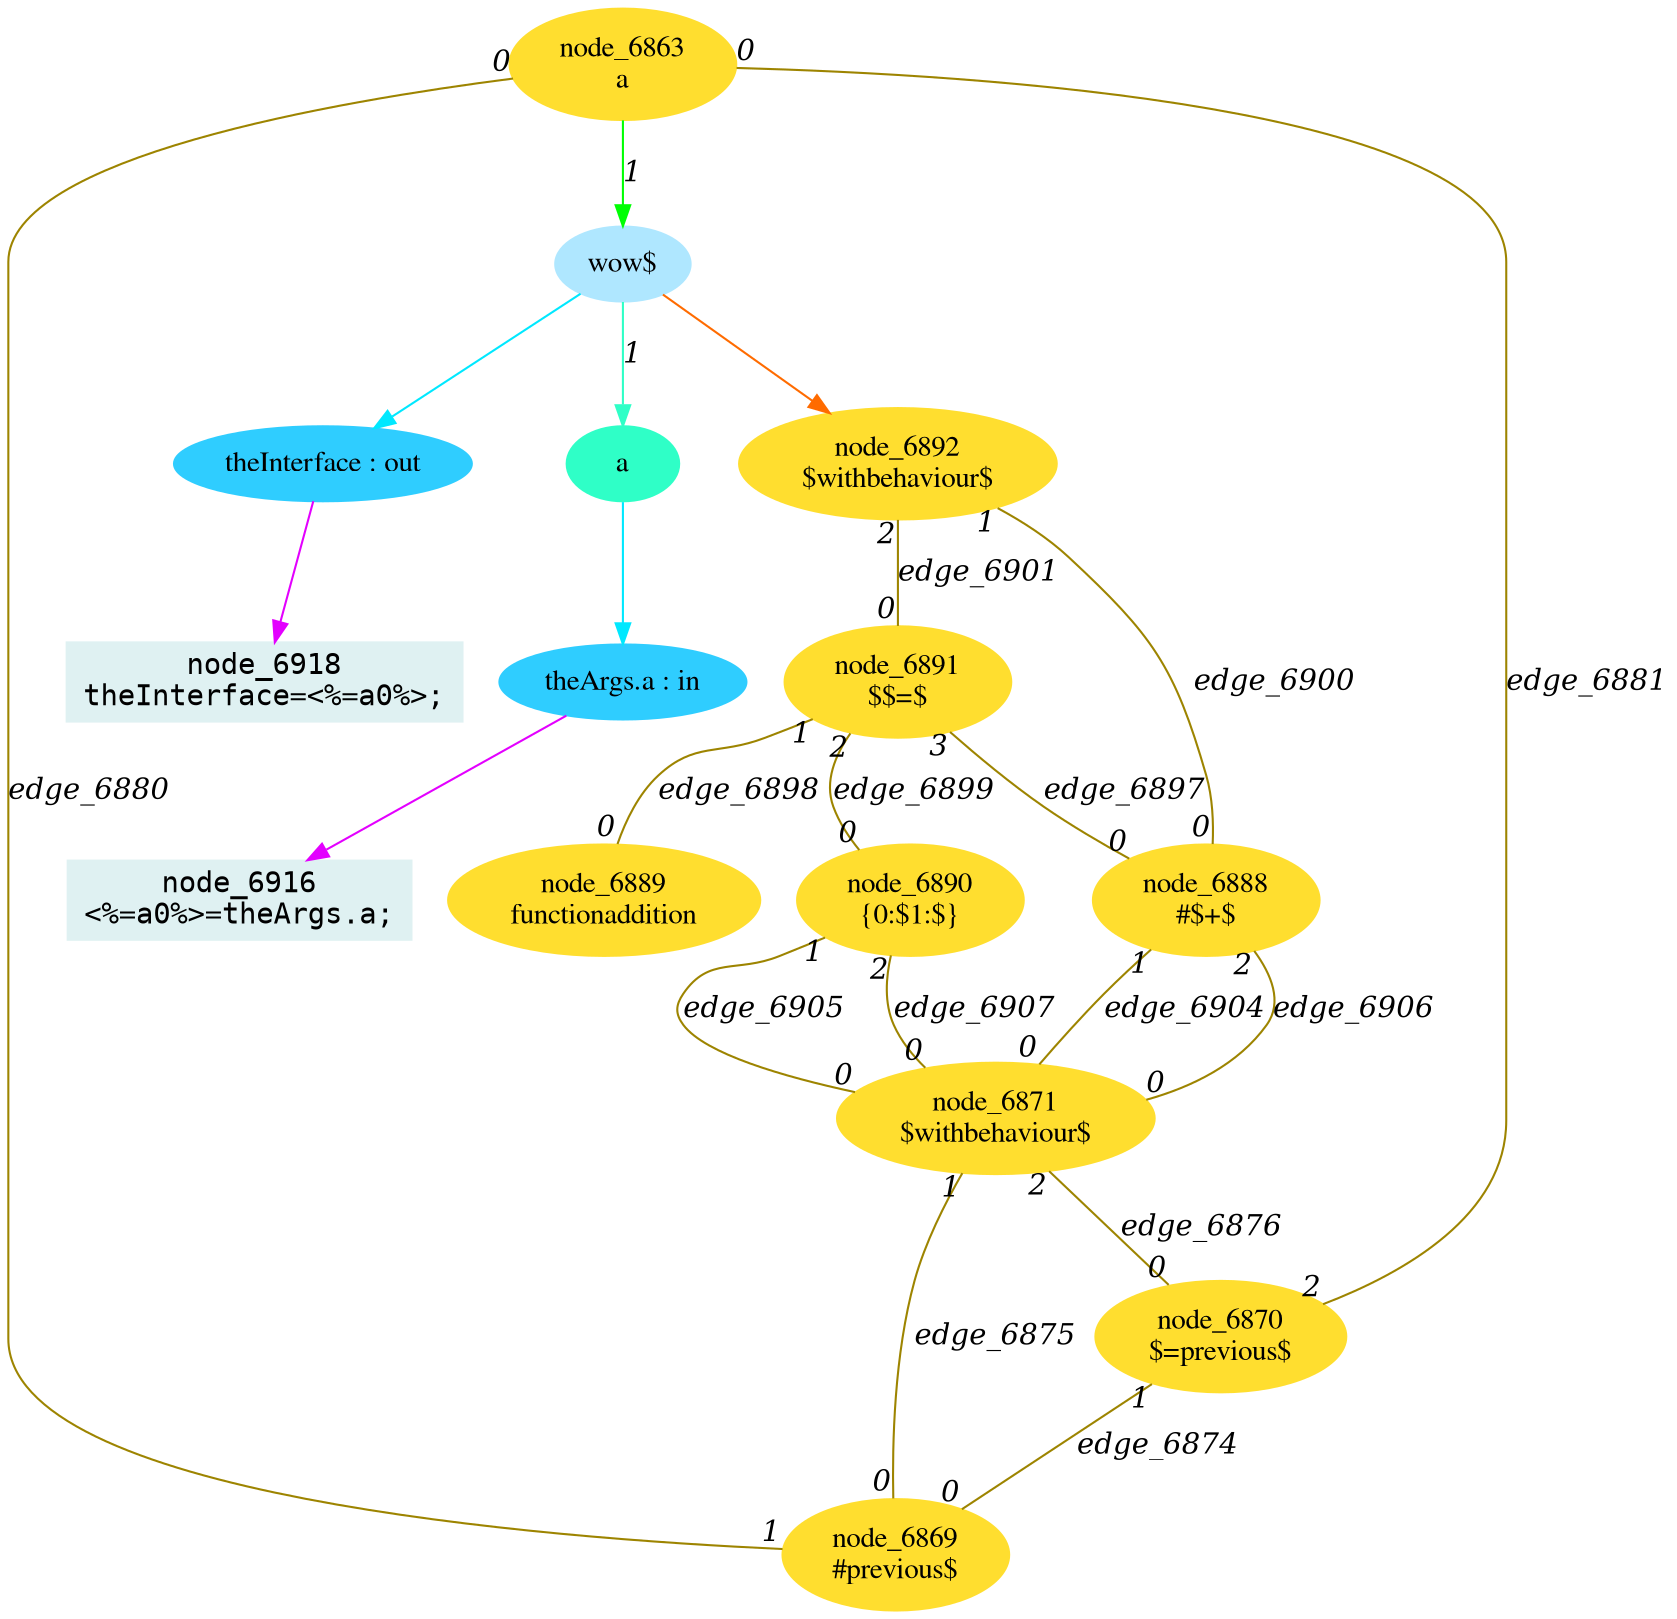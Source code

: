 digraph g{node_6863 [shape="ellipse", style="filled", color="#ffde2f", fontname="Times", label="node_6863
a" ]
node_6869 [shape="ellipse", style="filled", color="#ffde2f", fontname="Times", label="node_6869
#previous$" ]
node_6870 [shape="ellipse", style="filled", color="#ffde2f", fontname="Times", label="node_6870
$=previous$" ]
node_6871 [shape="ellipse", style="filled", color="#ffde2f", fontname="Times", label="node_6871
$withbehaviour$" ]
node_6888 [shape="ellipse", style="filled", color="#ffde2f", fontname="Times", label="node_6888
#$+$" ]
node_6889 [shape="ellipse", style="filled", color="#ffde2f", fontname="Times", label="node_6889
functionaddition" ]
node_6890 [shape="ellipse", style="filled", color="#ffde2f", fontname="Times", label="node_6890
{0:$1:$}" ]
node_6891 [shape="ellipse", style="filled", color="#ffde2f", fontname="Times", label="node_6891
$$=$" ]
node_6892 [shape="ellipse", style="filled", color="#ffde2f", fontname="Times", label="node_6892
$withbehaviour$" ]
node_6916 [shape="box", style="filled", color="#dff1f2", fontname="Courier", label="node_6916
<%=a0%>=theArgs.a;
" ]
node_6918 [shape="box", style="filled", color="#dff1f2", fontname="Courier", label="node_6918
theInterface=<%=a0%>;
" ]
node_6614 [shape="ellipse", style="filled", color="#afe7ff", fontname="Times", label="wow$" ]
node_6697 [shape="ellipse", style="filled", color="#2fffc7", fontname="Times", label="a" ]
node_6698 [shape="ellipse", style="filled", color="#2fcdff", fontname="Times", label="theArgs.a : in" ]
node_6702 [shape="ellipse", style="filled", color="#2fcdff", fontname="Times", label="theInterface : out" ]
node_6614 -> node_6892 [dir=forward, arrowHead=normal, fontname="Times-Italic", arrowsize=1, color="#ff6b00", label="",  headlabel="", taillabel="" ]
node_6863 -> node_6614 [dir=forward, arrowHead=normal, fontname="Times-Italic", arrowsize=1, color="#00ff03", label="1",  headlabel="", taillabel="" ]
node_6614 -> node_6697 [dir=forward, arrowHead=normal, fontname="Times-Italic", arrowsize=1, color="#2fffc7", label="1",  headlabel="", taillabel="" ]
node_6697 -> node_6698 [dir=forward, arrowHead=normal, fontname="Times-Italic", arrowsize=1, color="#00e8ff", label="",  headlabel="", taillabel="" ]
node_6614 -> node_6702 [dir=forward, arrowHead=normal, fontname="Times-Italic", arrowsize=1, color="#00e8ff", label="",  headlabel="", taillabel="" ]
node_6698 -> node_6916 [dir=forward, arrowHead=normal, fontname="Times-Italic", arrowsize=1, color="#e300ff", label="",  headlabel="", taillabel="" ]
node_6702 -> node_6918 [dir=forward, arrowHead=normal, fontname="Times-Italic", arrowsize=1, color="#e300ff", label="",  headlabel="", taillabel="" ]
node_6870 -> node_6869 [dir=none, arrowHead=none, fontname="Times-Italic", arrowsize=1, color="#9d8400", label="edge_6874",  headlabel="0", taillabel="1" ]
node_6871 -> node_6869 [dir=none, arrowHead=none, fontname="Times-Italic", arrowsize=1, color="#9d8400", label="edge_6875",  headlabel="0", taillabel="1" ]
node_6871 -> node_6870 [dir=none, arrowHead=none, fontname="Times-Italic", arrowsize=1, color="#9d8400", label="edge_6876",  headlabel="0", taillabel="2" ]
node_6869 -> node_6863 [dir=none, arrowHead=none, fontname="Times-Italic", arrowsize=1, color="#9d8400", label="edge_6880",  headlabel="0", taillabel="1" ]
node_6870 -> node_6863 [dir=none, arrowHead=none, fontname="Times-Italic", arrowsize=1, color="#9d8400", label="edge_6881",  headlabel="0", taillabel="2" ]
node_6891 -> node_6888 [dir=none, arrowHead=none, fontname="Times-Italic", arrowsize=1, color="#9d8400", label="edge_6897",  headlabel="0", taillabel="3" ]
node_6891 -> node_6889 [dir=none, arrowHead=none, fontname="Times-Italic", arrowsize=1, color="#9d8400", label="edge_6898",  headlabel="0", taillabel="1" ]
node_6891 -> node_6890 [dir=none, arrowHead=none, fontname="Times-Italic", arrowsize=1, color="#9d8400", label="edge_6899",  headlabel="0", taillabel="2" ]
node_6892 -> node_6888 [dir=none, arrowHead=none, fontname="Times-Italic", arrowsize=1, color="#9d8400", label="edge_6900",  headlabel="0", taillabel="1" ]
node_6892 -> node_6891 [dir=none, arrowHead=none, fontname="Times-Italic", arrowsize=1, color="#9d8400", label="edge_6901",  headlabel="0", taillabel="2" ]
node_6888 -> node_6871 [dir=none, arrowHead=none, fontname="Times-Italic", arrowsize=1, color="#9d8400", label="edge_6904",  headlabel="0", taillabel="1" ]
node_6890 -> node_6871 [dir=none, arrowHead=none, fontname="Times-Italic", arrowsize=1, color="#9d8400", label="edge_6905",  headlabel="0", taillabel="1" ]
node_6888 -> node_6871 [dir=none, arrowHead=none, fontname="Times-Italic", arrowsize=1, color="#9d8400", label="edge_6906",  headlabel="0", taillabel="2" ]
node_6890 -> node_6871 [dir=none, arrowHead=none, fontname="Times-Italic", arrowsize=1, color="#9d8400", label="edge_6907",  headlabel="0", taillabel="2" ]
}
